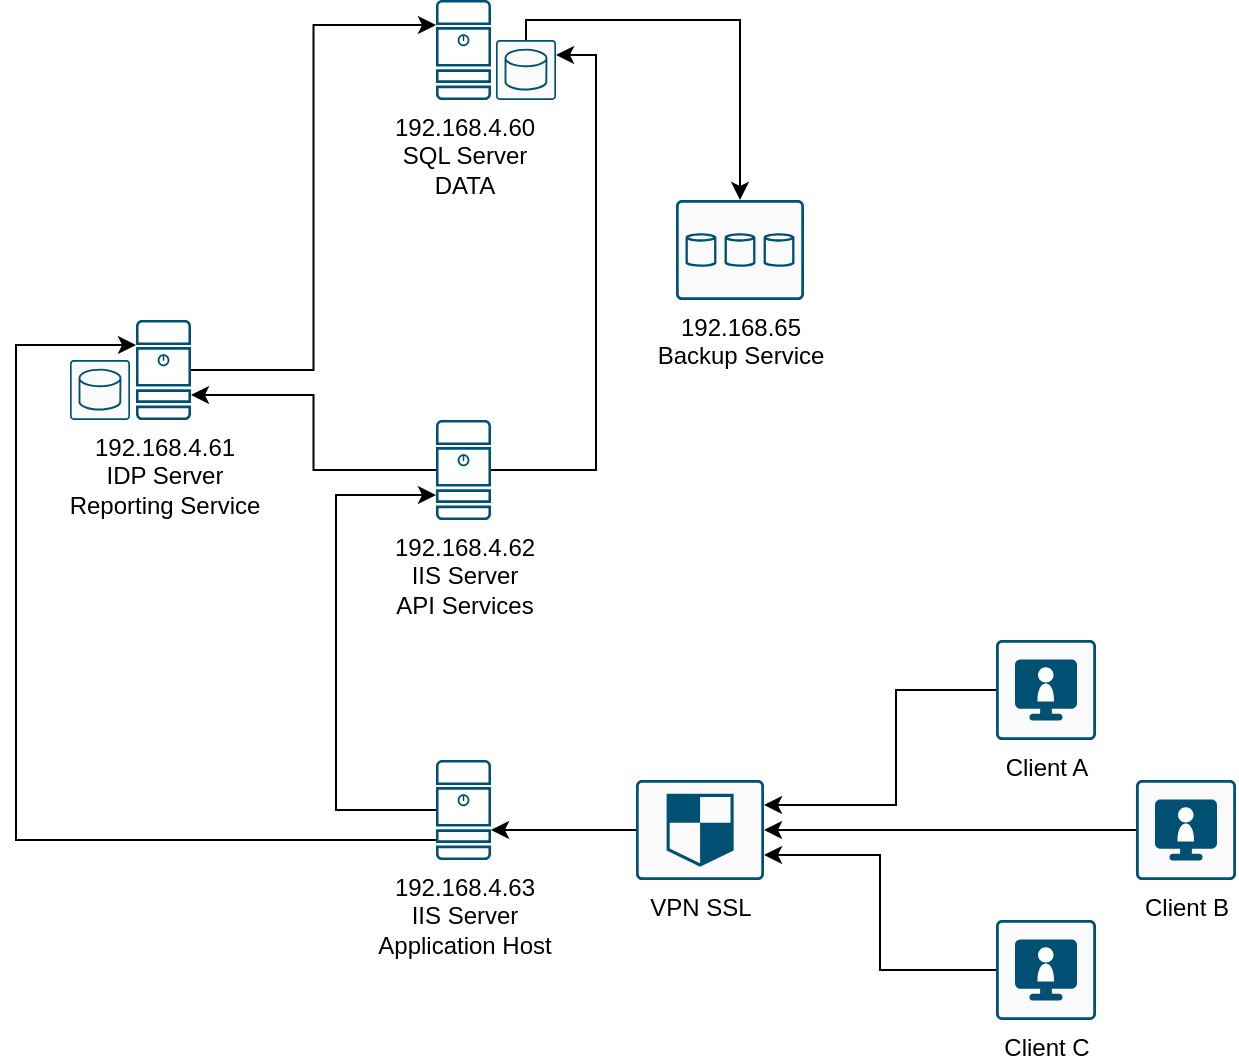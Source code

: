 <mxfile version="24.2.2" type="github">
  <diagram name="Page-1" id="xticCTIPS6AH7k8g0Nba">
    <mxGraphModel dx="1364" dy="766" grid="1" gridSize="10" guides="1" tooltips="1" connect="1" arrows="1" fold="1" page="1" pageScale="1" pageWidth="850" pageHeight="1100" math="0" shadow="0">
      <root>
        <mxCell id="0" />
        <mxCell id="1" parent="0" />
        <mxCell id="huHQVrDowfQnHHqNls3H-4" value="" style="group" vertex="1" connectable="0" parent="1">
          <mxGeometry x="240" y="40" width="60" height="50" as="geometry" />
        </mxCell>
        <mxCell id="huHQVrDowfQnHHqNls3H-2" value="192.168.4.60&lt;br&gt;&lt;div&gt;SQL Server&lt;/div&gt;&lt;div&gt;DATA&lt;br&gt;&lt;/div&gt;" style="sketch=0;points=[[0.015,0.015,0],[0.985,0.015,0],[0.985,0.985,0],[0.015,0.985,0],[0.25,0,0],[0.5,0,0],[0.75,0,0],[1,0.25,0],[1,0.5,0],[1,0.75,0],[0.75,1,0],[0.5,1,0],[0.25,1,0],[0,0.75,0],[0,0.5,0],[0,0.25,0]];verticalLabelPosition=bottom;html=1;verticalAlign=top;aspect=fixed;align=center;pointerEvents=1;shape=mxgraph.cisco19.server;fillColor=#005073;strokeColor=none;" vertex="1" parent="huHQVrDowfQnHHqNls3H-4">
          <mxGeometry width="27.5" height="50" as="geometry" />
        </mxCell>
        <mxCell id="huHQVrDowfQnHHqNls3H-3" value="" style="sketch=0;points=[[0.015,0.015,0],[0.985,0.015,0],[0.985,0.985,0],[0.015,0.985,0],[0.25,0,0],[0.5,0,0],[0.75,0,0],[1,0.25,0],[1,0.5,0],[1,0.75,0],[0.75,1,0],[0.5,1,0],[0.25,1,0],[0,0.75,0],[0,0.5,0],[0,0.25,0]];verticalLabelPosition=bottom;html=1;verticalAlign=top;aspect=fixed;align=center;pointerEvents=1;shape=mxgraph.cisco19.rect;prIcon=database_relational;fillColor=#FAFAFA;strokeColor=#005073;" vertex="1" parent="huHQVrDowfQnHHqNls3H-4">
          <mxGeometry x="30" y="20" width="30" height="30" as="geometry" />
        </mxCell>
        <mxCell id="huHQVrDowfQnHHqNls3H-5" style="edgeStyle=orthogonalEdgeStyle;rounded=0;orthogonalLoop=1;jettySize=auto;html=1;entryX=0;entryY=0.25;entryDx=0;entryDy=0;entryPerimeter=0;" edge="1" parent="1" source="huHQVrDowfQnHHqNls3H-1" target="huHQVrDowfQnHHqNls3H-2">
          <mxGeometry relative="1" as="geometry" />
        </mxCell>
        <mxCell id="huHQVrDowfQnHHqNls3H-8" value="" style="group" vertex="1" connectable="0" parent="1">
          <mxGeometry x="60" y="200" width="57.5" height="50" as="geometry" />
        </mxCell>
        <mxCell id="huHQVrDowfQnHHqNls3H-1" value="192.168.4.61&lt;br&gt;&lt;div&gt;IDP Server&lt;/div&gt;&lt;div&gt;Reporting Service&lt;br&gt;&lt;/div&gt;" style="sketch=0;points=[[0.015,0.015,0],[0.985,0.015,0],[0.985,0.985,0],[0.015,0.985,0],[0.25,0,0],[0.5,0,0],[0.75,0,0],[1,0.25,0],[1,0.5,0],[1,0.75,0],[0.75,1,0],[0.5,1,0],[0.25,1,0],[0,0.75,0],[0,0.5,0],[0,0.25,0]];verticalLabelPosition=bottom;html=1;verticalAlign=top;aspect=fixed;align=center;pointerEvents=1;shape=mxgraph.cisco19.server;fillColor=#005073;strokeColor=none;" vertex="1" parent="huHQVrDowfQnHHqNls3H-8">
          <mxGeometry x="30" width="27.5" height="50" as="geometry" />
        </mxCell>
        <mxCell id="huHQVrDowfQnHHqNls3H-7" value="" style="sketch=0;points=[[0.015,0.015,0],[0.985,0.015,0],[0.985,0.985,0],[0.015,0.985,0],[0.25,0,0],[0.5,0,0],[0.75,0,0],[1,0.25,0],[1,0.5,0],[1,0.75,0],[0.75,1,0],[0.5,1,0],[0.25,1,0],[0,0.75,0],[0,0.5,0],[0,0.25,0]];verticalLabelPosition=bottom;html=1;verticalAlign=top;aspect=fixed;align=center;pointerEvents=1;shape=mxgraph.cisco19.rect;prIcon=database_relational;fillColor=#FAFAFA;strokeColor=#005073;" vertex="1" parent="huHQVrDowfQnHHqNls3H-8">
          <mxGeometry x="-3" y="20" width="30" height="30" as="geometry" />
        </mxCell>
        <mxCell id="huHQVrDowfQnHHqNls3H-10" value="192.168.4.62&lt;br&gt;&lt;div&gt;IIS Server&lt;br&gt;&lt;/div&gt;&lt;div&gt;API Services&lt;/div&gt;" style="sketch=0;points=[[0.015,0.015,0],[0.985,0.015,0],[0.985,0.985,0],[0.015,0.985,0],[0.25,0,0],[0.5,0,0],[0.75,0,0],[1,0.25,0],[1,0.5,0],[1,0.75,0],[0.75,1,0],[0.5,1,0],[0.25,1,0],[0,0.75,0],[0,0.5,0],[0,0.25,0]];verticalLabelPosition=bottom;html=1;verticalAlign=top;aspect=fixed;align=center;pointerEvents=1;shape=mxgraph.cisco19.server;fillColor=#005073;strokeColor=none;" vertex="1" parent="1">
          <mxGeometry x="240" y="250" width="27.5" height="50" as="geometry" />
        </mxCell>
        <mxCell id="huHQVrDowfQnHHqNls3H-12" style="edgeStyle=orthogonalEdgeStyle;rounded=0;orthogonalLoop=1;jettySize=auto;html=1;entryX=1;entryY=0.75;entryDx=0;entryDy=0;entryPerimeter=0;" edge="1" parent="1" source="huHQVrDowfQnHHqNls3H-10" target="huHQVrDowfQnHHqNls3H-1">
          <mxGeometry relative="1" as="geometry">
            <mxPoint x="140" y="240" as="targetPoint" />
          </mxGeometry>
        </mxCell>
        <mxCell id="huHQVrDowfQnHHqNls3H-13" style="edgeStyle=orthogonalEdgeStyle;rounded=0;orthogonalLoop=1;jettySize=auto;html=1;entryX=1;entryY=0.25;entryDx=0;entryDy=0;entryPerimeter=0;" edge="1" parent="1" source="huHQVrDowfQnHHqNls3H-10" target="huHQVrDowfQnHHqNls3H-3">
          <mxGeometry relative="1" as="geometry" />
        </mxCell>
        <mxCell id="huHQVrDowfQnHHqNls3H-14" value="192.168.4.63&lt;br&gt;&lt;div&gt;IIS Server&lt;br&gt;&lt;/div&gt;&lt;div&gt;Application Host&lt;/div&gt;" style="sketch=0;points=[[0.015,0.015,0],[0.985,0.015,0],[0.985,0.985,0],[0.015,0.985,0],[0.25,0,0],[0.5,0,0],[0.75,0,0],[1,0.25,0],[1,0.5,0],[1,0.75,0],[0.75,1,0],[0.5,1,0],[0.25,1,0],[0,0.75,0],[0,0.5,0],[0,0.25,0]];verticalLabelPosition=bottom;html=1;verticalAlign=top;aspect=fixed;align=center;pointerEvents=1;shape=mxgraph.cisco19.server;fillColor=#005073;strokeColor=none;" vertex="1" parent="1">
          <mxGeometry x="240" y="420" width="27.5" height="50" as="geometry" />
        </mxCell>
        <mxCell id="huHQVrDowfQnHHqNls3H-15" style="edgeStyle=orthogonalEdgeStyle;rounded=0;orthogonalLoop=1;jettySize=auto;html=1;entryX=0;entryY=0.75;entryDx=0;entryDy=0;entryPerimeter=0;" edge="1" parent="1" source="huHQVrDowfQnHHqNls3H-14" target="huHQVrDowfQnHHqNls3H-10">
          <mxGeometry relative="1" as="geometry">
            <Array as="points">
              <mxPoint x="190" y="445" />
              <mxPoint x="190" y="288" />
            </Array>
          </mxGeometry>
        </mxCell>
        <mxCell id="huHQVrDowfQnHHqNls3H-18" style="edgeStyle=orthogonalEdgeStyle;rounded=0;orthogonalLoop=1;jettySize=auto;html=1;entryX=0;entryY=0.25;entryDx=0;entryDy=0;entryPerimeter=0;" edge="1" parent="1" source="huHQVrDowfQnHHqNls3H-14" target="huHQVrDowfQnHHqNls3H-1">
          <mxGeometry relative="1" as="geometry">
            <Array as="points">
              <mxPoint x="30" y="460" />
              <mxPoint x="30" y="213" />
            </Array>
          </mxGeometry>
        </mxCell>
        <mxCell id="huHQVrDowfQnHHqNls3H-19" value="&lt;div&gt;192.168.65&lt;br&gt;&lt;/div&gt;&lt;div&gt;Backup Service&lt;/div&gt;" style="sketch=0;points=[[0.015,0.015,0],[0.985,0.015,0],[0.985,0.985,0],[0.015,0.985,0],[0.25,0,0],[0.5,0,0],[0.75,0,0],[1,0.25,0],[1,0.5,0],[1,0.75,0],[0.75,1,0],[0.5,1,0],[0.25,1,0],[0,0.75,0],[0,0.5,0],[0,0.25,0]];verticalLabelPosition=bottom;html=1;verticalAlign=top;aspect=fixed;align=center;pointerEvents=1;shape=mxgraph.cisco19.rect;prIcon=storage;fillColor=#FAFAFA;strokeColor=#005073;" vertex="1" parent="1">
          <mxGeometry x="360" y="140" width="64" height="50" as="geometry" />
        </mxCell>
        <mxCell id="huHQVrDowfQnHHqNls3H-23" style="edgeStyle=orthogonalEdgeStyle;rounded=0;orthogonalLoop=1;jettySize=auto;html=1;entryX=0.5;entryY=0;entryDx=0;entryDy=0;entryPerimeter=0;" edge="1" parent="1" source="huHQVrDowfQnHHqNls3H-3" target="huHQVrDowfQnHHqNls3H-19">
          <mxGeometry relative="1" as="geometry">
            <Array as="points">
              <mxPoint x="285" y="50" />
              <mxPoint x="392" y="50" />
            </Array>
          </mxGeometry>
        </mxCell>
        <mxCell id="huHQVrDowfQnHHqNls3H-27" value="" style="edgeStyle=orthogonalEdgeStyle;rounded=0;orthogonalLoop=1;jettySize=auto;html=1;" edge="1" parent="1" source="huHQVrDowfQnHHqNls3H-24" target="huHQVrDowfQnHHqNls3H-14">
          <mxGeometry relative="1" as="geometry">
            <Array as="points">
              <mxPoint x="300" y="455" />
              <mxPoint x="300" y="455" />
            </Array>
          </mxGeometry>
        </mxCell>
        <mxCell id="huHQVrDowfQnHHqNls3H-24" value="VPN SSL" style="sketch=0;points=[[0.015,0.015,0],[0.985,0.015,0],[0.985,0.985,0],[0.015,0.985,0],[0.25,0,0],[0.5,0,0],[0.75,0,0],[1,0.25,0],[1,0.5,0],[1,0.75,0],[0.75,1,0],[0.5,1,0],[0.25,1,0],[0,0.75,0],[0,0.5,0],[0,0.25,0]];verticalLabelPosition=bottom;html=1;verticalAlign=top;aspect=fixed;align=center;pointerEvents=1;shape=mxgraph.cisco19.rect;prIcon=shield;fillColor=#FAFAFA;strokeColor=#005073;" vertex="1" parent="1">
          <mxGeometry x="340" y="430" width="64" height="50" as="geometry" />
        </mxCell>
        <mxCell id="huHQVrDowfQnHHqNls3H-28" value="Client A" style="sketch=0;points=[[0.015,0.015,0],[0.985,0.015,0],[0.985,0.985,0],[0.015,0.985,0],[0.25,0,0],[0.5,0,0],[0.75,0,0],[1,0.25,0],[1,0.5,0],[1,0.75,0],[0.75,1,0],[0.5,1,0],[0.25,1,0],[0,0.75,0],[0,0.5,0],[0,0.25,0]];verticalLabelPosition=bottom;html=1;verticalAlign=top;aspect=fixed;align=center;pointerEvents=1;shape=mxgraph.cisco19.rect;prIcon=telepresence_endpoint;fillColor=#FAFAFA;strokeColor=#005073;" vertex="1" parent="1">
          <mxGeometry x="520" y="360" width="50" height="50" as="geometry" />
        </mxCell>
        <mxCell id="huHQVrDowfQnHHqNls3H-29" value="Client B" style="sketch=0;points=[[0.015,0.015,0],[0.985,0.015,0],[0.985,0.985,0],[0.015,0.985,0],[0.25,0,0],[0.5,0,0],[0.75,0,0],[1,0.25,0],[1,0.5,0],[1,0.75,0],[0.75,1,0],[0.5,1,0],[0.25,1,0],[0,0.75,0],[0,0.5,0],[0,0.25,0]];verticalLabelPosition=bottom;html=1;verticalAlign=top;aspect=fixed;align=center;pointerEvents=1;shape=mxgraph.cisco19.rect;prIcon=telepresence_endpoint;fillColor=#FAFAFA;strokeColor=#005073;" vertex="1" parent="1">
          <mxGeometry x="590" y="430" width="50" height="50" as="geometry" />
        </mxCell>
        <mxCell id="huHQVrDowfQnHHqNls3H-30" value="Client C" style="sketch=0;points=[[0.015,0.015,0],[0.985,0.015,0],[0.985,0.985,0],[0.015,0.985,0],[0.25,0,0],[0.5,0,0],[0.75,0,0],[1,0.25,0],[1,0.5,0],[1,0.75,0],[0.75,1,0],[0.5,1,0],[0.25,1,0],[0,0.75,0],[0,0.5,0],[0,0.25,0]];verticalLabelPosition=bottom;html=1;verticalAlign=top;aspect=fixed;align=center;pointerEvents=1;shape=mxgraph.cisco19.rect;prIcon=telepresence_endpoint;fillColor=#FAFAFA;strokeColor=#005073;" vertex="1" parent="1">
          <mxGeometry x="520" y="500" width="50" height="50" as="geometry" />
        </mxCell>
        <mxCell id="huHQVrDowfQnHHqNls3H-31" style="edgeStyle=orthogonalEdgeStyle;rounded=0;orthogonalLoop=1;jettySize=auto;html=1;entryX=1;entryY=0.25;entryDx=0;entryDy=0;entryPerimeter=0;" edge="1" parent="1" source="huHQVrDowfQnHHqNls3H-28" target="huHQVrDowfQnHHqNls3H-24">
          <mxGeometry relative="1" as="geometry">
            <Array as="points">
              <mxPoint x="470" y="385" />
              <mxPoint x="470" y="443" />
            </Array>
          </mxGeometry>
        </mxCell>
        <mxCell id="huHQVrDowfQnHHqNls3H-32" style="edgeStyle=orthogonalEdgeStyle;rounded=0;orthogonalLoop=1;jettySize=auto;html=1;entryX=1;entryY=0.5;entryDx=0;entryDy=0;entryPerimeter=0;" edge="1" parent="1" source="huHQVrDowfQnHHqNls3H-29" target="huHQVrDowfQnHHqNls3H-24">
          <mxGeometry relative="1" as="geometry" />
        </mxCell>
        <mxCell id="huHQVrDowfQnHHqNls3H-33" style="edgeStyle=orthogonalEdgeStyle;rounded=0;orthogonalLoop=1;jettySize=auto;html=1;entryX=1;entryY=0.75;entryDx=0;entryDy=0;entryPerimeter=0;" edge="1" parent="1" source="huHQVrDowfQnHHqNls3H-30" target="huHQVrDowfQnHHqNls3H-24">
          <mxGeometry relative="1" as="geometry" />
        </mxCell>
      </root>
    </mxGraphModel>
  </diagram>
</mxfile>
